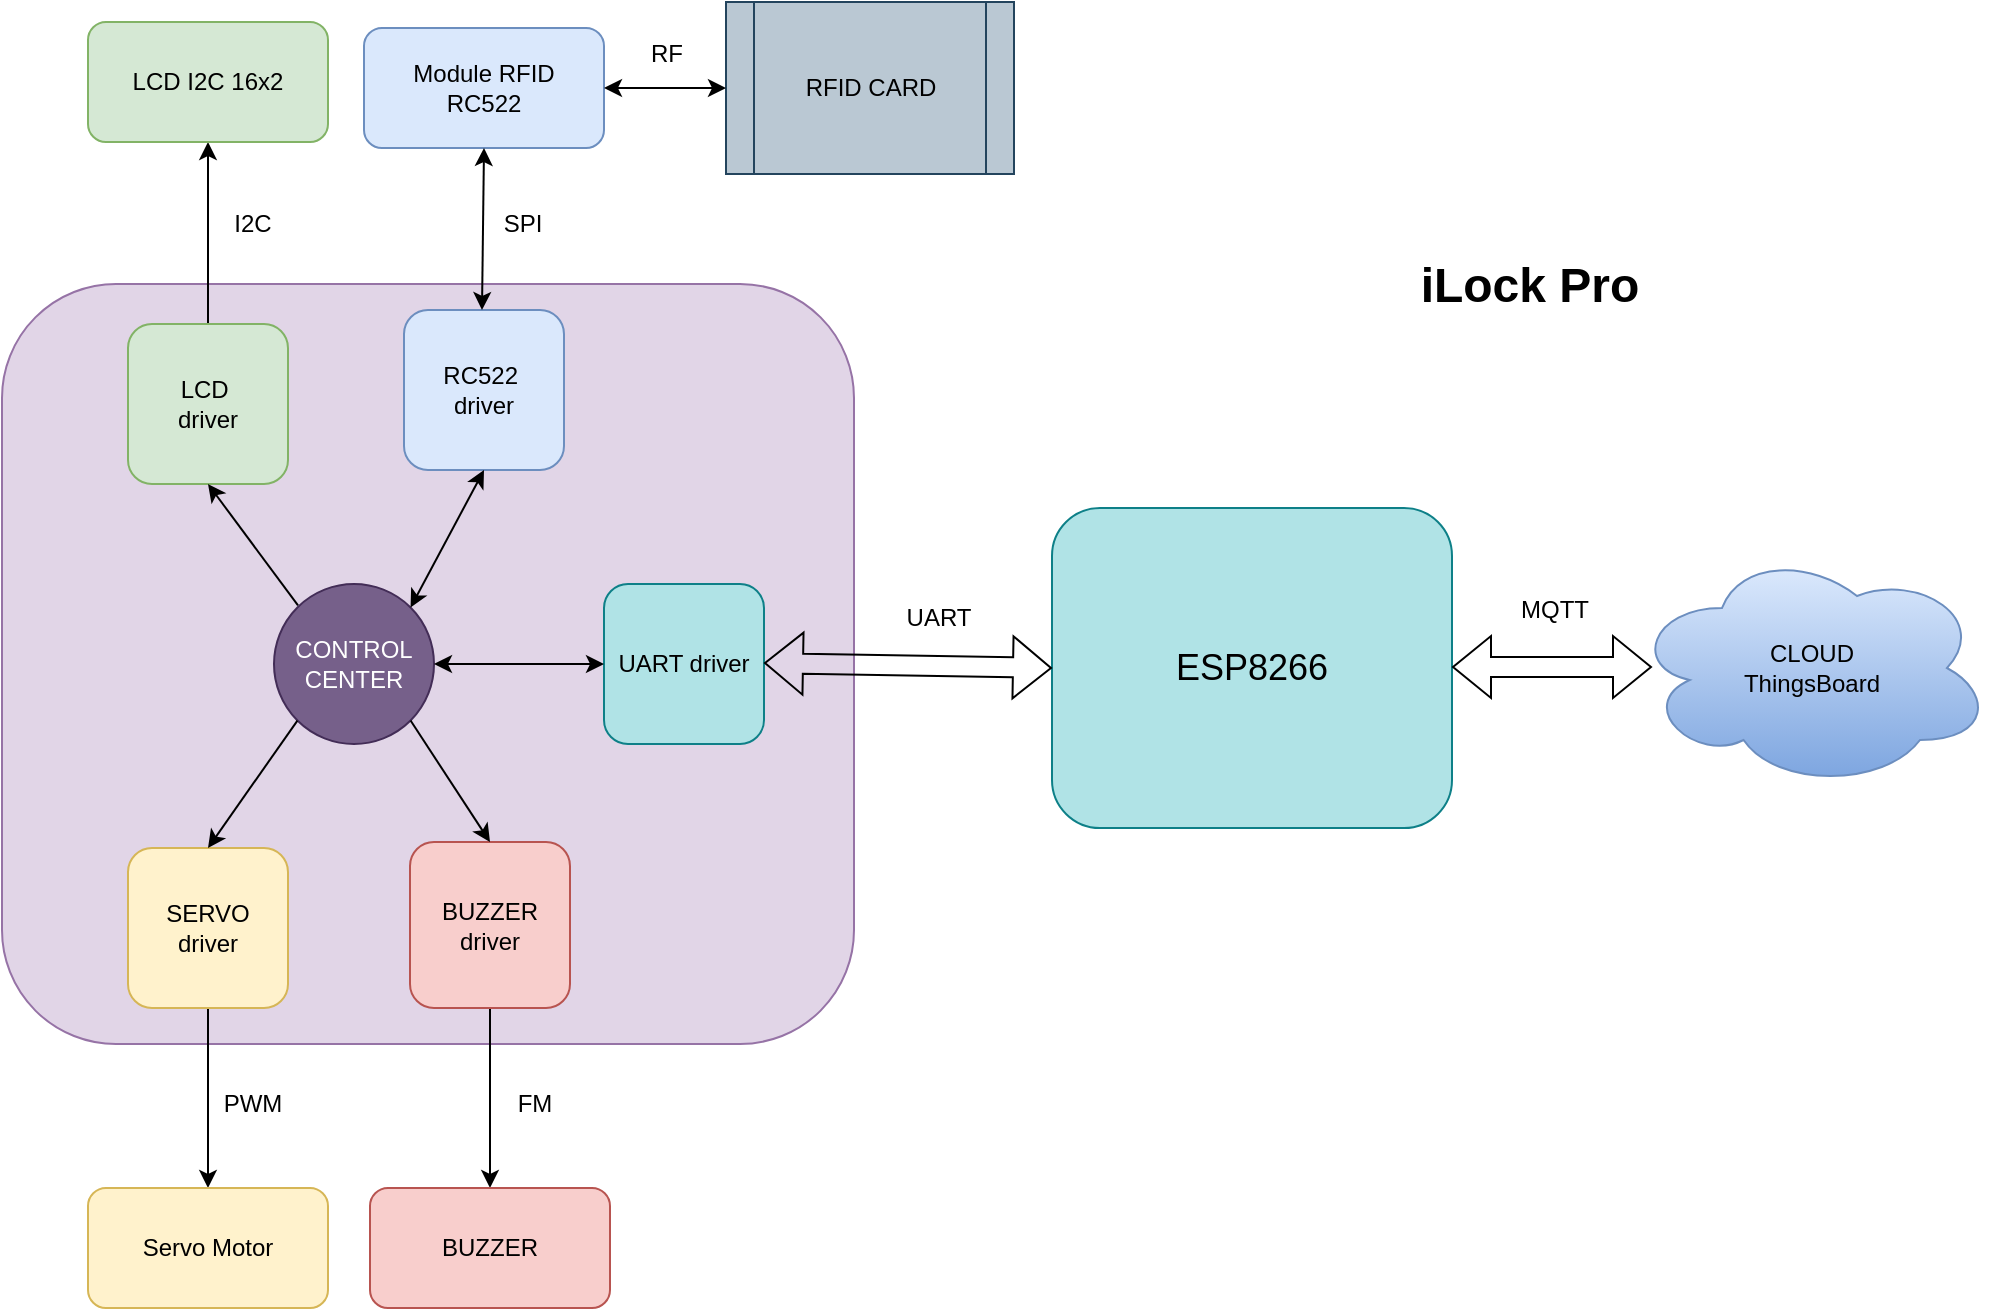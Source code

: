 <mxfile version="26.1.1">
  <diagram name="Trang-1" id="rC4VJxHdjQEDBYwldfjm">
    <mxGraphModel dx="1405" dy="752" grid="0" gridSize="10" guides="1" tooltips="1" connect="1" arrows="1" fold="1" page="1" pageScale="1" pageWidth="827" pageHeight="1169" math="0" shadow="0">
      <root>
        <mxCell id="0" />
        <mxCell id="1" parent="0" />
        <mxCell id="vtsXS6kqBglkecylpVnj-2" value="" style="rounded=1;whiteSpace=wrap;html=1;fillColor=#e1d5e7;strokeColor=#9673a6;" parent="1" vertex="1">
          <mxGeometry x="238" y="361" width="426" height="380" as="geometry" />
        </mxCell>
        <mxCell id="vtsXS6kqBglkecylpVnj-20" value="" style="edgeStyle=orthogonalEdgeStyle;rounded=0;orthogonalLoop=1;jettySize=auto;html=1;" parent="1" source="vtsXS6kqBglkecylpVnj-5" target="vtsXS6kqBglkecylpVnj-6" edge="1">
          <mxGeometry relative="1" as="geometry" />
        </mxCell>
        <mxCell id="vtsXS6kqBglkecylpVnj-5" value="LCD&amp;nbsp;&lt;div&gt;driver&lt;/div&gt;" style="rounded=1;whiteSpace=wrap;html=1;fillColor=#d5e8d4;strokeColor=#82b366;" parent="1" vertex="1">
          <mxGeometry x="301" y="381" width="80" height="80" as="geometry" />
        </mxCell>
        <mxCell id="vtsXS6kqBglkecylpVnj-6" value="LCD I2C&amp;nbsp;&lt;span style=&quot;background-color: transparent; color: light-dark(rgb(0, 0, 0), rgb(255, 255, 255));&quot;&gt;16x2&lt;/span&gt;" style="rounded=1;whiteSpace=wrap;html=1;fillColor=#d5e8d4;strokeColor=#82b366;" parent="1" vertex="1">
          <mxGeometry x="281" y="230" width="120" height="60" as="geometry" />
        </mxCell>
        <mxCell id="vtsXS6kqBglkecylpVnj-7" value="UART driver" style="rounded=1;whiteSpace=wrap;html=1;fillColor=#b0e3e6;strokeColor=#0e8088;" parent="1" vertex="1">
          <mxGeometry x="539" y="511" width="80" height="80" as="geometry" />
        </mxCell>
        <mxCell id="vtsXS6kqBglkecylpVnj-8" value="&lt;font style=&quot;font-size: 18px;&quot;&gt;ESP8266&lt;/font&gt;" style="rounded=1;whiteSpace=wrap;html=1;fillColor=#b0e3e6;strokeColor=#0e8088;" parent="1" vertex="1">
          <mxGeometry x="763" y="473" width="200" height="160" as="geometry" />
        </mxCell>
        <mxCell id="vtsXS6kqBglkecylpVnj-10" value="CLOUD&lt;div&gt;ThingsBoard&lt;/div&gt;" style="ellipse;shape=cloud;whiteSpace=wrap;html=1;fillColor=#dae8fc;gradientColor=#7ea6e0;strokeColor=#6c8ebf;" parent="1" vertex="1">
          <mxGeometry x="1053" y="493" width="180" height="120" as="geometry" />
        </mxCell>
        <mxCell id="vtsXS6kqBglkecylpVnj-11" value="RC522&amp;nbsp;&lt;div&gt;driver&lt;/div&gt;" style="rounded=1;whiteSpace=wrap;html=1;fillColor=#dae8fc;strokeColor=#6c8ebf;" parent="1" vertex="1">
          <mxGeometry x="439" y="374" width="80" height="80" as="geometry" />
        </mxCell>
        <mxCell id="vtsXS6kqBglkecylpVnj-12" value="Module RFID&lt;div&gt;RC522&lt;/div&gt;" style="rounded=1;whiteSpace=wrap;html=1;fillColor=#dae8fc;strokeColor=#6c8ebf;" parent="1" vertex="1">
          <mxGeometry x="419" y="233" width="120" height="60" as="geometry" />
        </mxCell>
        <mxCell id="vtsXS6kqBglkecylpVnj-22" value="" style="edgeStyle=orthogonalEdgeStyle;rounded=0;orthogonalLoop=1;jettySize=auto;html=1;" parent="1" source="vtsXS6kqBglkecylpVnj-13" target="vtsXS6kqBglkecylpVnj-14" edge="1">
          <mxGeometry relative="1" as="geometry" />
        </mxCell>
        <mxCell id="vtsXS6kqBglkecylpVnj-13" value="SERVO&lt;div&gt;driver&lt;/div&gt;" style="rounded=1;whiteSpace=wrap;html=1;fillColor=#fff2cc;strokeColor=#d6b656;" parent="1" vertex="1">
          <mxGeometry x="301" y="643" width="80" height="80" as="geometry" />
        </mxCell>
        <mxCell id="vtsXS6kqBglkecylpVnj-14" value="Servo Motor" style="rounded=1;whiteSpace=wrap;html=1;fillColor=#fff2cc;strokeColor=#d6b656;" parent="1" vertex="1">
          <mxGeometry x="281" y="813" width="120" height="60" as="geometry" />
        </mxCell>
        <mxCell id="vtsXS6kqBglkecylpVnj-23" value="" style="edgeStyle=orthogonalEdgeStyle;rounded=0;orthogonalLoop=1;jettySize=auto;html=1;" parent="1" source="vtsXS6kqBglkecylpVnj-15" target="vtsXS6kqBglkecylpVnj-16" edge="1">
          <mxGeometry relative="1" as="geometry" />
        </mxCell>
        <mxCell id="vtsXS6kqBglkecylpVnj-15" value="BUZZER driver" style="rounded=1;whiteSpace=wrap;html=1;fillColor=#f8cecc;strokeColor=#b85450;" parent="1" vertex="1">
          <mxGeometry x="442" y="640" width="80" height="83" as="geometry" />
        </mxCell>
        <mxCell id="vtsXS6kqBglkecylpVnj-16" value="BUZZER" style="rounded=1;whiteSpace=wrap;html=1;fillColor=#f8cecc;strokeColor=#b85450;" parent="1" vertex="1">
          <mxGeometry x="422" y="813" width="120" height="60" as="geometry" />
        </mxCell>
        <mxCell id="vtsXS6kqBglkecylpVnj-28" value="" style="shape=flexArrow;endArrow=classic;startArrow=classic;html=1;rounded=0;entryX=0;entryY=0.5;entryDx=0;entryDy=0;" parent="1" target="vtsXS6kqBglkecylpVnj-8" edge="1">
          <mxGeometry width="100" height="100" relative="1" as="geometry">
            <mxPoint x="619" y="550.5" as="sourcePoint" />
            <mxPoint x="719" y="550.5" as="targetPoint" />
          </mxGeometry>
        </mxCell>
        <mxCell id="vtsXS6kqBglkecylpVnj-30" value="" style="shape=flexArrow;endArrow=classic;startArrow=classic;html=1;rounded=0;" parent="1" edge="1">
          <mxGeometry width="100" height="100" relative="1" as="geometry">
            <mxPoint x="963" y="552.5" as="sourcePoint" />
            <mxPoint x="1063" y="552.5" as="targetPoint" />
          </mxGeometry>
        </mxCell>
        <mxCell id="vtsXS6kqBglkecylpVnj-31" value="&lt;span style=&quot;font-size: 24px;&quot;&gt;&lt;b&gt;iLock Pro&lt;/b&gt;&lt;/span&gt;" style="text;html=1;align=center;verticalAlign=middle;whiteSpace=wrap;rounded=0;" parent="1" vertex="1">
          <mxGeometry x="842" y="332" width="320" height="60" as="geometry" />
        </mxCell>
        <mxCell id="pcf5fbPbPv85rcVFr6ap-1" value="" style="endArrow=classic;startArrow=classic;html=1;rounded=0;entryX=0.5;entryY=1;entryDx=0;entryDy=0;" parent="1" target="vtsXS6kqBglkecylpVnj-12" edge="1">
          <mxGeometry width="50" height="50" relative="1" as="geometry">
            <mxPoint x="478" y="374" as="sourcePoint" />
            <mxPoint x="528" y="324" as="targetPoint" />
          </mxGeometry>
        </mxCell>
        <mxCell id="J9zHtnutEQoKwPYgRGtc-1" value="CONTROL&lt;div&gt;CENTER&lt;/div&gt;" style="ellipse;whiteSpace=wrap;html=1;aspect=fixed;fillColor=#76608a;strokeColor=#432D57;fontColor=#ffffff;" parent="1" vertex="1">
          <mxGeometry x="374" y="511" width="80" height="80" as="geometry" />
        </mxCell>
        <mxCell id="J9zHtnutEQoKwPYgRGtc-2" value="I2C" style="text;html=1;align=center;verticalAlign=middle;resizable=0;points=[];autosize=1;strokeColor=none;fillColor=none;" parent="1" vertex="1">
          <mxGeometry x="344" y="318" width="37" height="26" as="geometry" />
        </mxCell>
        <mxCell id="J9zHtnutEQoKwPYgRGtc-3" value="SPI&lt;span style=&quot;color: rgba(0, 0, 0, 0); font-family: monospace; font-size: 0px; text-align: start;&quot;&gt;%3CmxGraphModel%3E%3Croot%3E%3CmxCell%20id%3D%220%22%2F%3E%3CmxCell%20id%3D%221%22%20parent%3D%220%22%2F%3E%3CmxCell%20id%3D%222%22%20value%3D%22I2C%22%20style%3D%22text%3Bhtml%3D1%3Balign%3Dcenter%3BverticalAlign%3Dmiddle%3Bresizable%3D0%3Bpoints%3D%5B%5D%3Bautosize%3D1%3BstrokeColor%3Dnone%3BfillColor%3Dnone%3B%22%20vertex%3D%221%22%20parent%3D%221%22%3E%3CmxGeometry%20x%3D%22344%22%20y%3D%22318%22%20width%3D%2237%22%20height%3D%2226%22%20as%3D%22geometry%22%2F%3E%3C%2FmxCell%3E%3C%2Froot%3E%3C%2FmxGraphModel%3E&lt;/span&gt;" style="text;html=1;align=center;verticalAlign=middle;resizable=0;points=[];autosize=1;strokeColor=none;fillColor=none;" parent="1" vertex="1">
          <mxGeometry x="479" y="318" width="37" height="26" as="geometry" />
        </mxCell>
        <mxCell id="J9zHtnutEQoKwPYgRGtc-4" value="PWM" style="text;html=1;align=center;verticalAlign=middle;resizable=0;points=[];autosize=1;strokeColor=none;fillColor=none;" parent="1" vertex="1">
          <mxGeometry x="339" y="758" width="47" height="26" as="geometry" />
        </mxCell>
        <mxCell id="J9zHtnutEQoKwPYgRGtc-5" value="FM" style="text;html=1;align=center;verticalAlign=middle;resizable=0;points=[];autosize=1;strokeColor=none;fillColor=none;" parent="1" vertex="1">
          <mxGeometry x="486" y="758" width="35" height="26" as="geometry" />
        </mxCell>
        <mxCell id="J9zHtnutEQoKwPYgRGtc-6" value="UART" style="text;html=1;align=center;verticalAlign=middle;resizable=0;points=[];autosize=1;strokeColor=none;fillColor=none;" parent="1" vertex="1">
          <mxGeometry x="681" y="515" width="50" height="26" as="geometry" />
        </mxCell>
        <mxCell id="J9zHtnutEQoKwPYgRGtc-7" value="MQTT" style="text;html=1;align=center;verticalAlign=middle;resizable=0;points=[];autosize=1;strokeColor=none;fillColor=none;" parent="1" vertex="1">
          <mxGeometry x="988" y="511" width="52" height="26" as="geometry" />
        </mxCell>
        <mxCell id="J9zHtnutEQoKwPYgRGtc-11" value="RFID CARD" style="shape=process;whiteSpace=wrap;html=1;backgroundOutline=1;fillColor=#bac8d3;strokeColor=#23445d;rounded=0;glass=0;shadow=0;" parent="1" vertex="1">
          <mxGeometry x="600" y="220" width="144" height="86" as="geometry" />
        </mxCell>
        <mxCell id="J9zHtnutEQoKwPYgRGtc-13" value="" style="endArrow=classic;startArrow=classic;html=1;rounded=0;exitX=1;exitY=0.5;exitDx=0;exitDy=0;entryX=0;entryY=0.5;entryDx=0;entryDy=0;" parent="1" source="vtsXS6kqBglkecylpVnj-12" target="J9zHtnutEQoKwPYgRGtc-11" edge="1">
          <mxGeometry width="50" height="50" relative="1" as="geometry">
            <mxPoint x="745" y="535" as="sourcePoint" />
            <mxPoint x="795" y="485" as="targetPoint" />
          </mxGeometry>
        </mxCell>
        <mxCell id="J9zHtnutEQoKwPYgRGtc-14" value="RF" style="text;html=1;align=center;verticalAlign=middle;resizable=0;points=[];autosize=1;strokeColor=none;fillColor=none;" parent="1" vertex="1">
          <mxGeometry x="553" y="233" width="34" height="26" as="geometry" />
        </mxCell>
        <mxCell id="J9zHtnutEQoKwPYgRGtc-17" value="" style="endArrow=classic;html=1;rounded=0;entryX=0.5;entryY=1;entryDx=0;entryDy=0;" parent="1" target="vtsXS6kqBglkecylpVnj-5" edge="1">
          <mxGeometry width="50" height="50" relative="1" as="geometry">
            <mxPoint x="386" y="521.71" as="sourcePoint" />
            <mxPoint x="305" y="526.298" as="targetPoint" />
          </mxGeometry>
        </mxCell>
        <mxCell id="J9zHtnutEQoKwPYgRGtc-20" value="" style="endArrow=classic;html=1;rounded=0;exitX=0;exitY=1;exitDx=0;exitDy=0;entryX=0.5;entryY=0;entryDx=0;entryDy=0;" parent="1" source="J9zHtnutEQoKwPYgRGtc-1" target="vtsXS6kqBglkecylpVnj-13" edge="1">
          <mxGeometry width="50" height="50" relative="1" as="geometry">
            <mxPoint x="745" y="535" as="sourcePoint" />
            <mxPoint x="795" y="485" as="targetPoint" />
          </mxGeometry>
        </mxCell>
        <mxCell id="J9zHtnutEQoKwPYgRGtc-21" value="" style="endArrow=classic;html=1;rounded=0;exitX=1;exitY=1;exitDx=0;exitDy=0;entryX=0.5;entryY=0;entryDx=0;entryDy=0;" parent="1" source="J9zHtnutEQoKwPYgRGtc-1" target="vtsXS6kqBglkecylpVnj-15" edge="1">
          <mxGeometry width="50" height="50" relative="1" as="geometry">
            <mxPoint x="745" y="535" as="sourcePoint" />
            <mxPoint x="795" y="485" as="targetPoint" />
          </mxGeometry>
        </mxCell>
        <mxCell id="J9zHtnutEQoKwPYgRGtc-23" value="" style="endArrow=classic;startArrow=classic;html=1;rounded=0;exitX=1;exitY=0;exitDx=0;exitDy=0;entryX=0.5;entryY=1;entryDx=0;entryDy=0;" parent="1" source="J9zHtnutEQoKwPYgRGtc-1" target="vtsXS6kqBglkecylpVnj-11" edge="1">
          <mxGeometry width="50" height="50" relative="1" as="geometry">
            <mxPoint x="745" y="535" as="sourcePoint" />
            <mxPoint x="795" y="485" as="targetPoint" />
          </mxGeometry>
        </mxCell>
        <mxCell id="J9zHtnutEQoKwPYgRGtc-24" value="" style="endArrow=classic;startArrow=classic;html=1;rounded=0;exitX=1;exitY=0.5;exitDx=0;exitDy=0;entryX=0;entryY=0.5;entryDx=0;entryDy=0;" parent="1" source="J9zHtnutEQoKwPYgRGtc-1" target="vtsXS6kqBglkecylpVnj-7" edge="1">
          <mxGeometry width="50" height="50" relative="1" as="geometry">
            <mxPoint x="745" y="535" as="sourcePoint" />
            <mxPoint x="795" y="485" as="targetPoint" />
          </mxGeometry>
        </mxCell>
      </root>
    </mxGraphModel>
  </diagram>
</mxfile>
